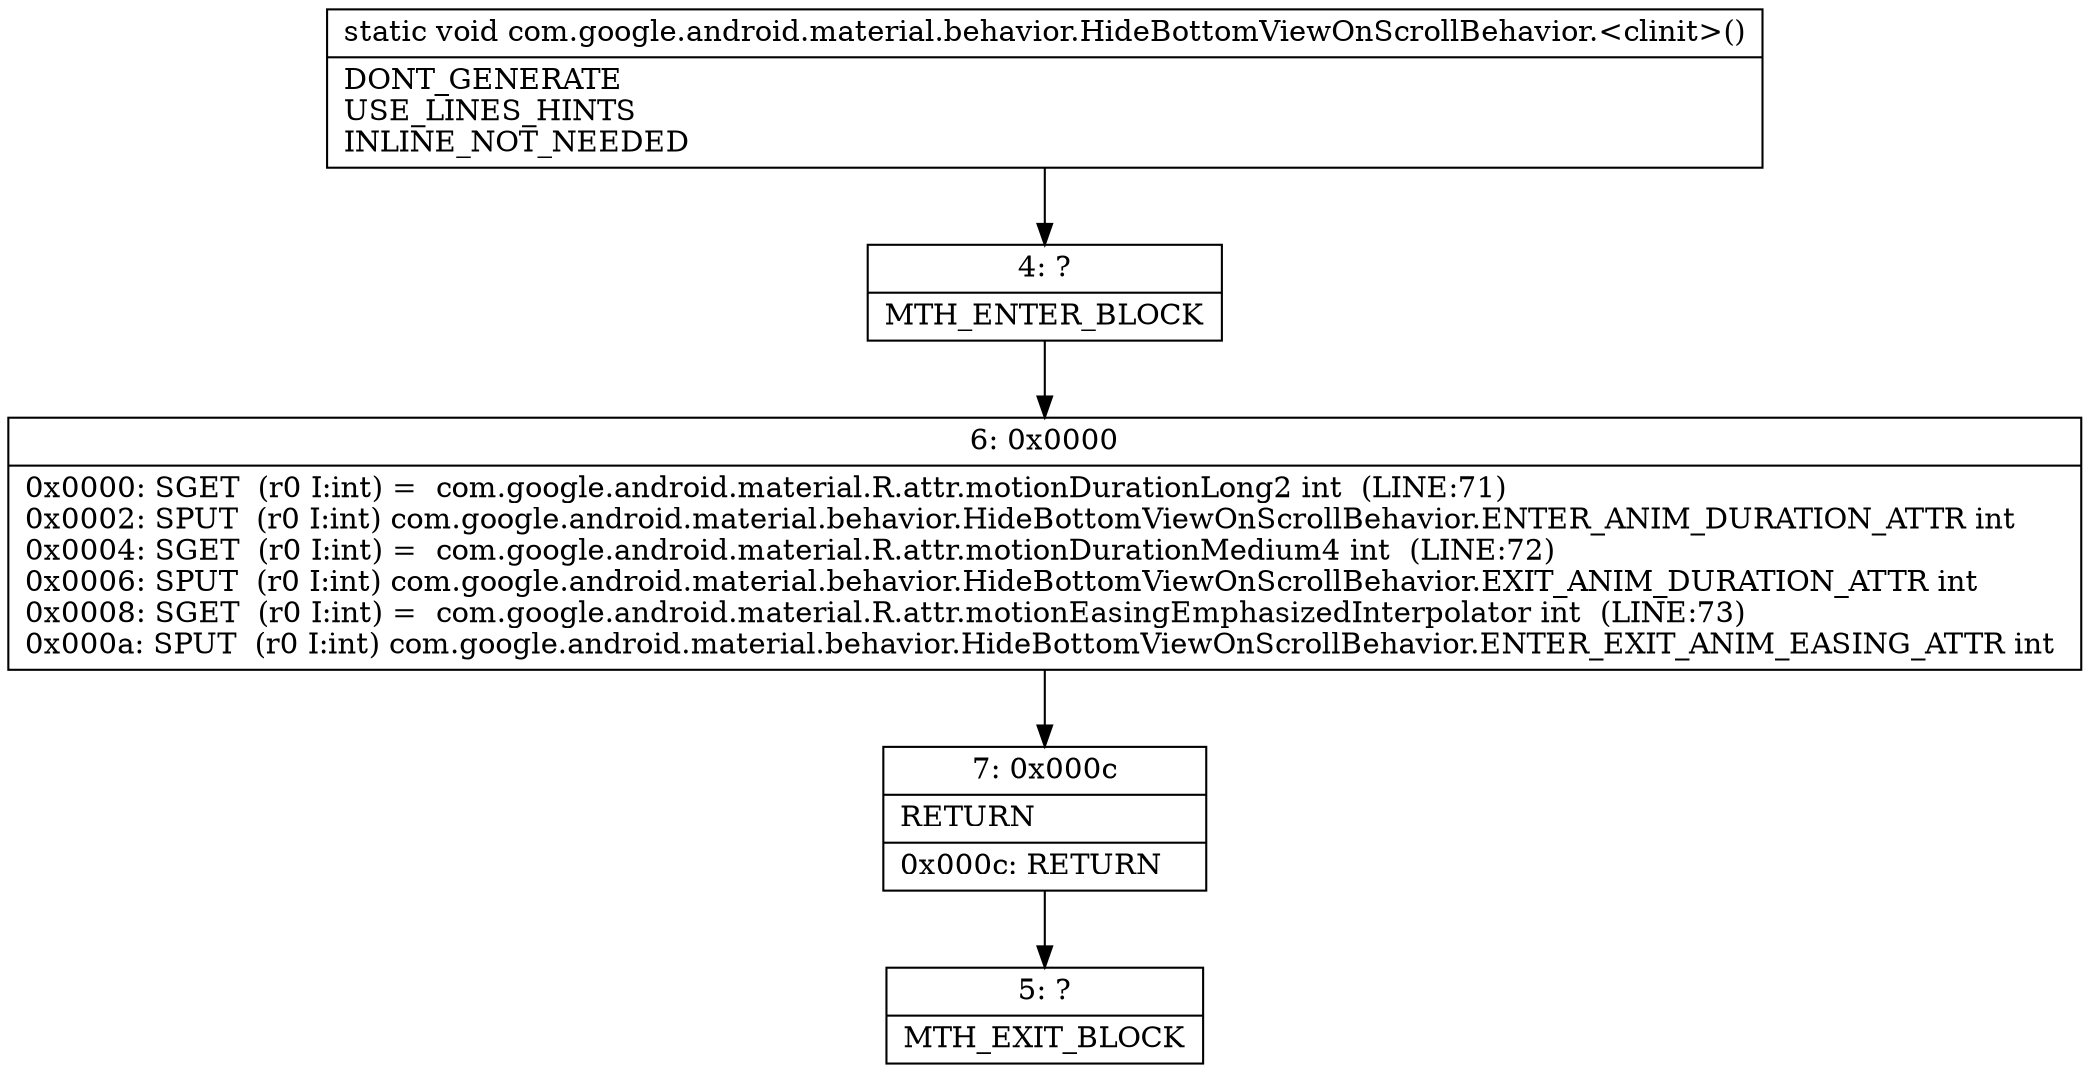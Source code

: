 digraph "CFG forcom.google.android.material.behavior.HideBottomViewOnScrollBehavior.\<clinit\>()V" {
Node_4 [shape=record,label="{4\:\ ?|MTH_ENTER_BLOCK\l}"];
Node_6 [shape=record,label="{6\:\ 0x0000|0x0000: SGET  (r0 I:int) =  com.google.android.material.R.attr.motionDurationLong2 int  (LINE:71)\l0x0002: SPUT  (r0 I:int) com.google.android.material.behavior.HideBottomViewOnScrollBehavior.ENTER_ANIM_DURATION_ATTR int \l0x0004: SGET  (r0 I:int) =  com.google.android.material.R.attr.motionDurationMedium4 int  (LINE:72)\l0x0006: SPUT  (r0 I:int) com.google.android.material.behavior.HideBottomViewOnScrollBehavior.EXIT_ANIM_DURATION_ATTR int \l0x0008: SGET  (r0 I:int) =  com.google.android.material.R.attr.motionEasingEmphasizedInterpolator int  (LINE:73)\l0x000a: SPUT  (r0 I:int) com.google.android.material.behavior.HideBottomViewOnScrollBehavior.ENTER_EXIT_ANIM_EASING_ATTR int \l}"];
Node_7 [shape=record,label="{7\:\ 0x000c|RETURN\l|0x000c: RETURN   \l}"];
Node_5 [shape=record,label="{5\:\ ?|MTH_EXIT_BLOCK\l}"];
MethodNode[shape=record,label="{static void com.google.android.material.behavior.HideBottomViewOnScrollBehavior.\<clinit\>()  | DONT_GENERATE\lUSE_LINES_HINTS\lINLINE_NOT_NEEDED\l}"];
MethodNode -> Node_4;Node_4 -> Node_6;
Node_6 -> Node_7;
Node_7 -> Node_5;
}

